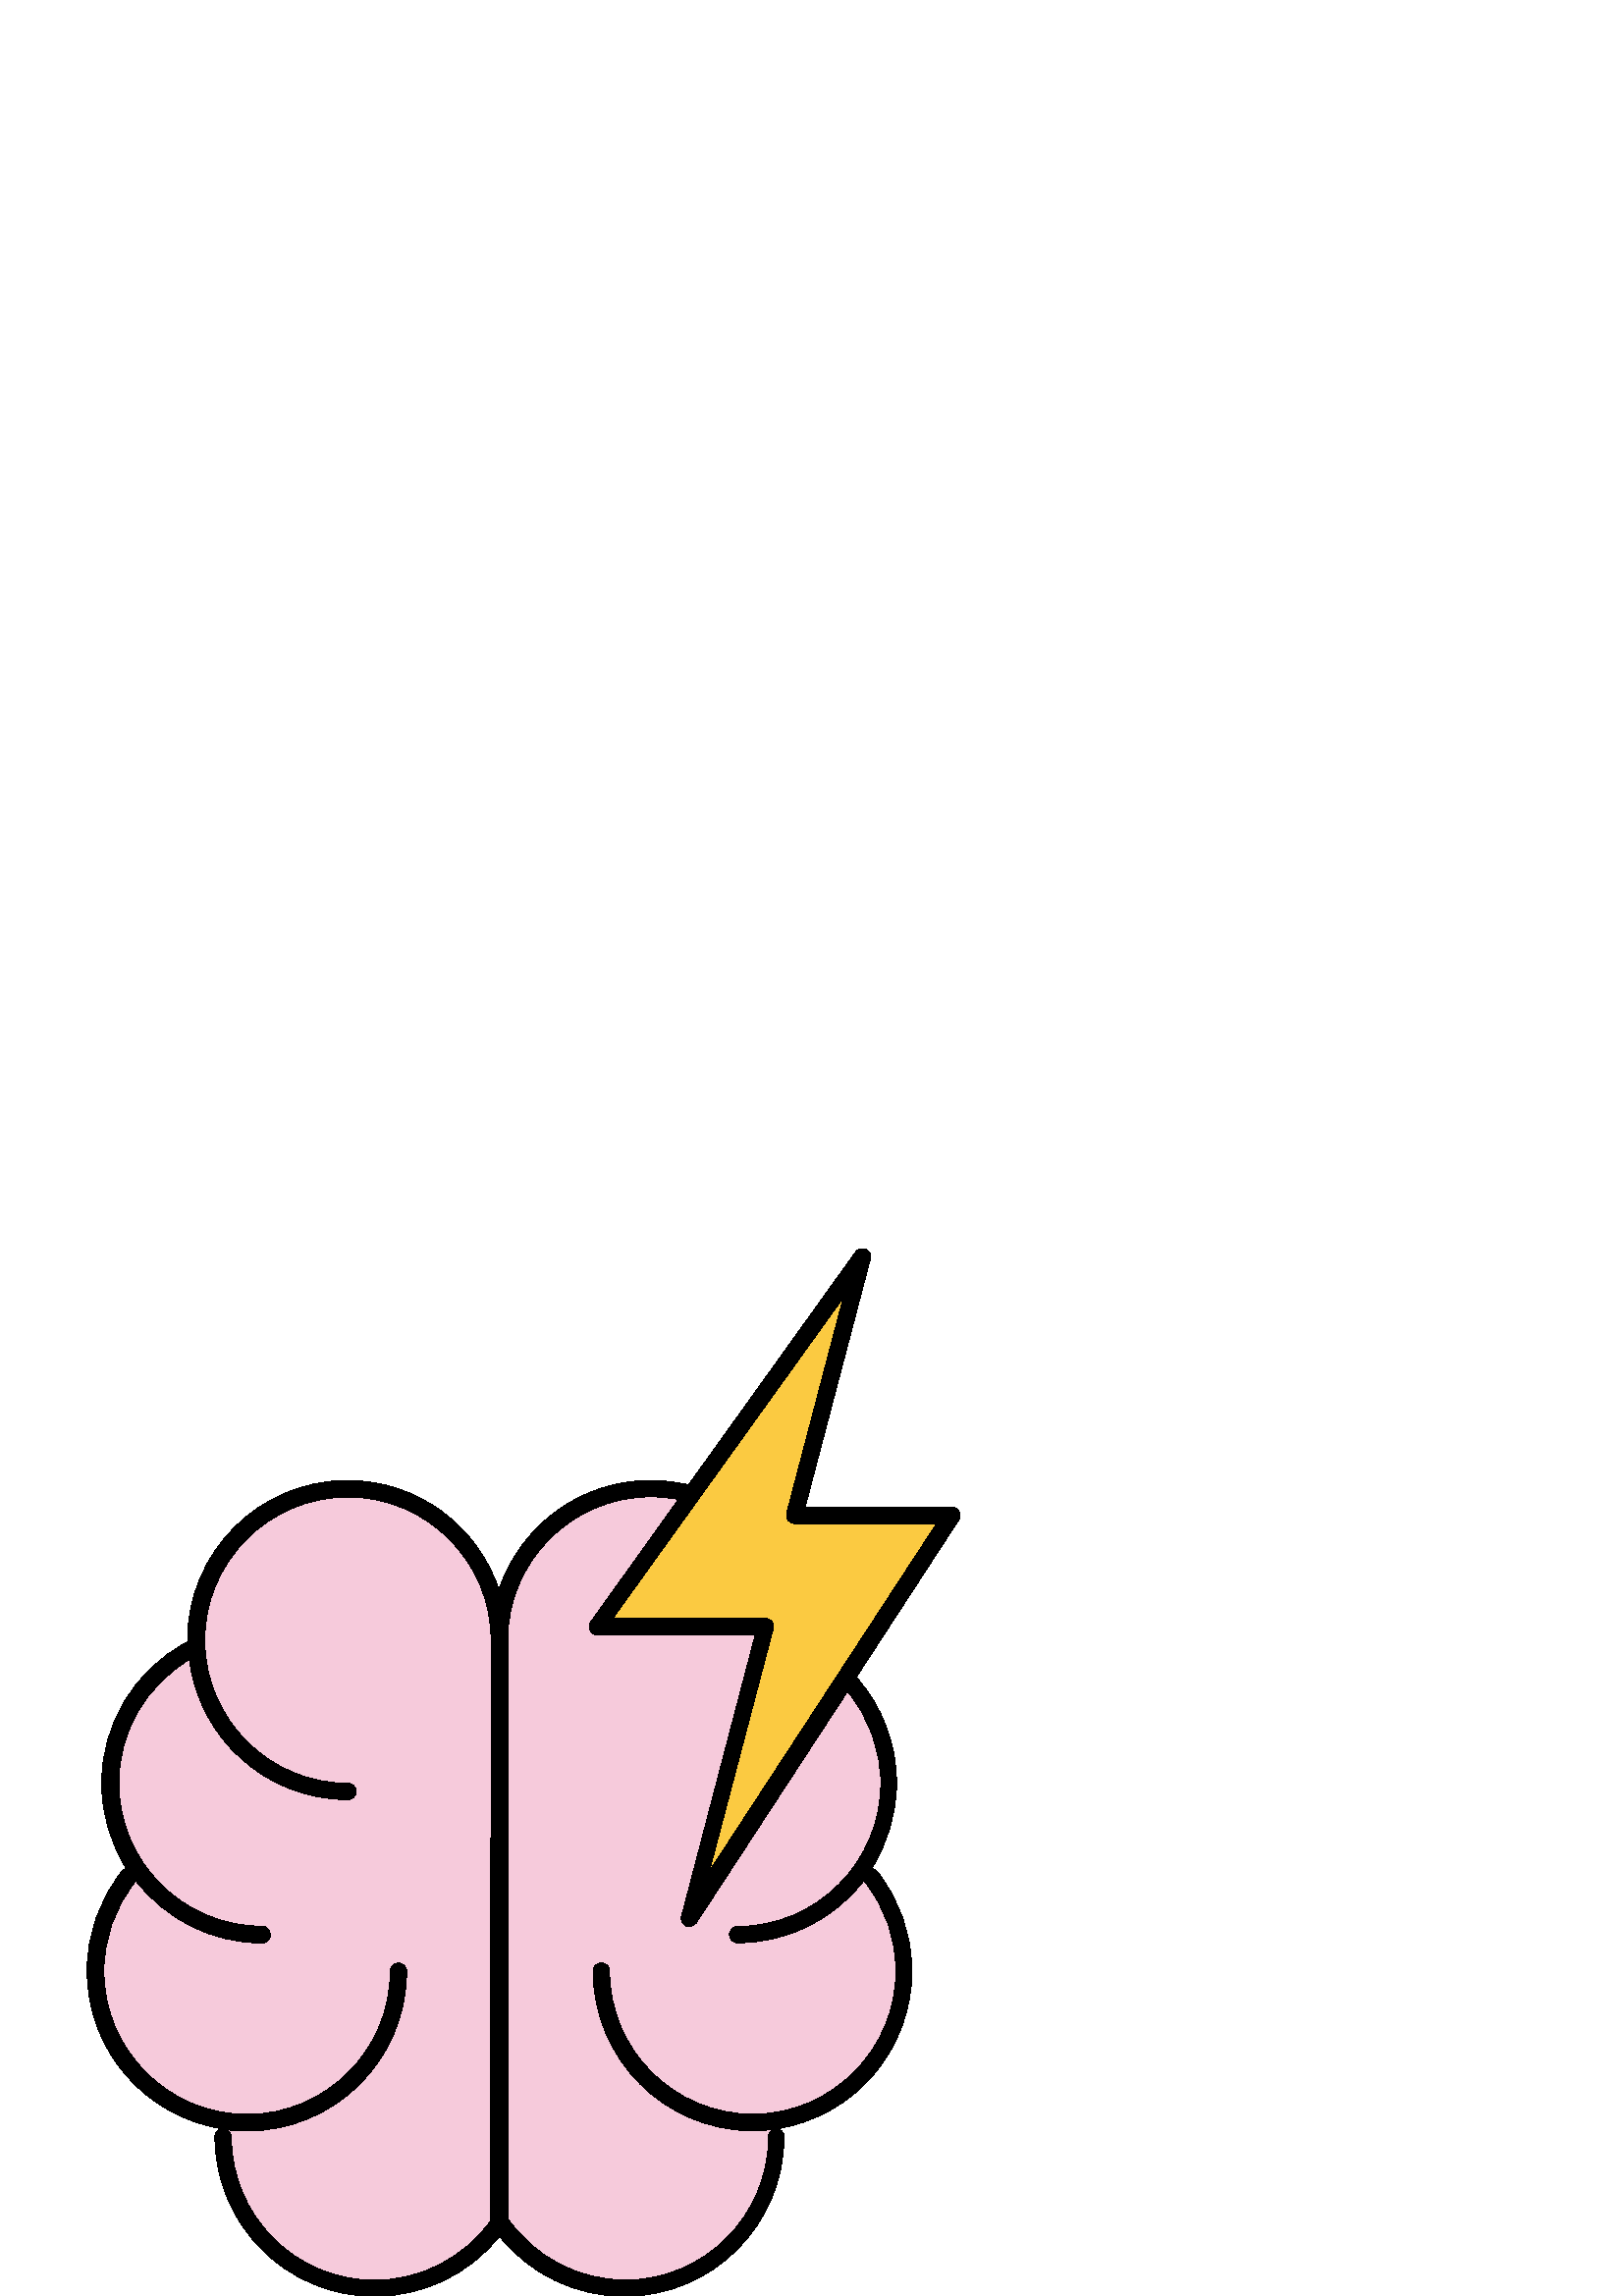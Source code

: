 %!PS-Adobe-3.0 EPSF-3.0
%%Pages: 1
%%DocumentData: Clean7Bit
%%LanguageLevel: 2
%%BoundingBox: 31 0 353 384
%%EndComments
%%BeginProlog
50 dict begin
/q { gsave } bind def
/Q { grestore } bind def
/cm { 6 array astore concat } bind def
/w { setlinewidth } bind def
/J { setlinecap } bind def
/j { setlinejoin } bind def
/M { setmiterlimit } bind def
/d { setdash } bind def
/m { moveto } bind def
/l { lineto } bind def
/c { curveto } bind def
/h { closepath } bind def
/re { exch dup neg 3 1 roll 5 3 roll moveto 0 rlineto
      0 exch rlineto 0 rlineto closepath } bind def
/S { stroke } bind def
/f { fill } bind def
/f* { eofill } bind def
/n { newpath } bind def
/W { clip } bind def
/W* { eoclip } bind def
/BT { } bind def
/ET { } bind def
/BDC { mark 3 1 roll /BDC pdfmark } bind def
/EMC { mark /EMC pdfmark } bind def
/cairo_store_point { /cairo_point_y exch def /cairo_point_x exch def } def
/Tj { show currentpoint cairo_store_point } bind def
/TJ {
  {
    dup
    type /stringtype eq
    { show } { -0.001 mul 0 cairo_font_matrix dtransform rmoveto } ifelse
  } forall
  currentpoint cairo_store_point
} bind def
/cairo_selectfont { cairo_font_matrix aload pop pop pop 0 0 6 array astore
    cairo_font exch selectfont cairo_point_x cairo_point_y moveto } bind def
/Tf { pop /cairo_font exch def /cairo_font_matrix where
      { pop cairo_selectfont } if } bind def
/Td { matrix translate cairo_font_matrix matrix concatmatrix dup
      /cairo_font_matrix exch def dup 4 get exch 5 get cairo_store_point
      /cairo_font where { pop cairo_selectfont } if } bind def
/Tm { 2 copy 8 2 roll 6 array astore /cairo_font_matrix exch def
      cairo_store_point /cairo_font where { pop cairo_selectfont } if } bind def
/g { setgray } bind def
/rg { setrgbcolor } bind def
/d1 { setcachedevice } bind def
/cairo_data_source {
  CairoDataIndex CairoData length lt
    { CairoData CairoDataIndex get /CairoDataIndex CairoDataIndex 1 add def }
    { () } ifelse
} def
/cairo_flush_ascii85_file { cairo_ascii85_file status { cairo_ascii85_file flushfile } if } def
/cairo_image { image cairo_flush_ascii85_file } def
/cairo_imagemask { imagemask cairo_flush_ascii85_file } def
%%EndProlog
%%BeginSetup
%%EndSetup
%%Page: 1 1
%%BeginPageSetup
%%PageBoundingBox: 31 0 353 384
%%EndPageSetup
q 31 0 322 384 rectclip
1 0 0 -1 0 384 cm q
0.965 0.792 0.859 rg
96.074 254.398 m 77.25 254.398 60.375 245.398 49.727 231.523 c 49.648 231.676
 49.5 231.898 49.426 232.051 c 41.926 241.426 38.023 252.75 38.023 264.75
 c 38.023 293.699 61.574 317.25 90.523 317.25 c 119.477 317.25 143.023 293.699
 143.023 264.75 c 143.023 263.102 144.375 261.75 146.023 261.75 c 147.676
 261.75 149.023 263.102 149.023 264.75 c 149.023 297 122.773 323.324 90.449
 323.324 c 87.977 323.324 85.5 323.176 83.023 322.875 c 84.074 323.324 84.75
 324.375 84.75 325.574 c 84.75 354.523 108.301 378.074 137.25 378.074 c 
154.051 378.074 169.875 369.977 179.773 356.398 c 180 143.324 l 180 114.375
 156.449 90.824 127.5 90.824 c 98.551 90.824 75 114.375 75 143.324 c 75 
172.273 98.551 195.824 127.5 195.824 c 129.148 195.824 130.5 197.176 130.5
 198.824 c 130.5 200.477 129.148 201.824 127.5 201.824 c 97.648 201.824 
72.898 179.398 69.375 150.449 c 53.324 159.898 43.5 177.074 43.5 195.75 
c 43.5 224.699 67.051 248.25 96 248.25 c 97.648 248.25 99 249.602 99 251.25
 c 99.148 252.977 97.727 254.398 96.074 254.398 c h
96.074 254.398 m f*
228.977 378.148 m 257.926 378.148 281.477 354.602 281.477 325.648 c 281.477
 324.449 282.148 323.398 283.199 322.949 c 280.801 323.25 278.324 323.398
 275.773 323.398 c 243.523 323.398 217.199 297.148 217.199 264.824 c 217.199
 263.176 218.551 261.824 220.199 261.824 c 221.852 261.824 223.199 263.176
 223.199 264.824 c 223.199 293.773 246.75 317.324 275.699 317.324 c 304.648
 317.324 328.199 293.773 328.199 264.824 c 328.199 252.824 324.227 241.5
 316.801 232.125 c 316.648 231.977 316.574 231.824 316.5 231.602 c 305.773
 245.477 288.977 254.477 270.148 254.477 c 268.5 254.477 267.148 253.125
 267.148 251.477 c 267.148 249.824 268.5 248.477 270.148 248.477 c 299.102
 248.477 322.648 224.926 322.648 195.977 c 322.648 183.523 318.301 171.75
 310.426 162.301 c 255 247.125 l 254.398 248.023 253.5 248.477 252.449 248.477
 c 252.074 248.477 251.625 248.398 251.25 248.25 c 249.898 247.648 249.227
 246.148 249.602 244.727 c 276.602 141.602 l 218.773 141.602 l 217.648 141.602
 216.602 141 216.074 139.949 c 215.551 138.977 215.625 137.773 216.301 136.801
 c 248.477 91.875 l 245.176 91.199 241.801 90.898 238.352 90.898 c 209.398
 90.898 185.852 114.449 185.852 143.398 c 185.625 355.727 l 195.75 369.824
 211.801 378.148 228.977 378.148 c h
228.977 378.148 m f*
0.984 0.792 0.255 rg
280.727 135.523 m 281.625 135.523 282.523 135.977 283.125 136.727 c 283.727
 137.477 283.875 138.449 283.648 139.352 c 260.324 228.301 l 343.648 100.801
 l 291.602 100.801 l 290.699 100.801 289.801 100.352 289.199 99.602 c 288.602
 98.852 288.449 97.875 288.676 96.977 c 309.449 17.852 l 225 135.523 l h
280.727 135.523 m f*
0 g
44.699 228.301 m 36.375 238.727 31.949 251.324 31.949 264.75 c 31.949 293.926
 53.398 318.227 81.301 322.648 c 79.875 322.875 78.824 324.148 78.824 325.574
 c 78.824 357.824 105.074 384.148 137.398 384.148 c 155.25 384.148 172.051
 375.977 183.148 362.102 c 194.25 375.977 211.051 384.148 228.898 384.148
 c 261.148 384.148 287.477 357.898 287.477 325.574 c 287.477 324.074 286.426
 322.875 285 322.648 c 312.898 318.227 334.352 294 334.352 264.75 c 334.352
 251.398 329.926 238.801 321.602 228.301 c 321.074 227.625 320.398 227.25
 319.574 227.176 c 325.352 218.102 328.727 207.375 328.727 195.898 c 328.727
 181.426 323.477 167.773 313.949 157.051 c 351.523 99.375 l 352.125 98.477
 352.199 97.273 351.676 96.301 c 351.148 95.324 350.176 94.727 349.051 94.727
 c 295.199 94.727 l 319.125 3.602 l 319.5 2.176 318.824 0.75 317.477 0.148
 c 316.199 -0.449 314.625 -0.074 313.727 1.125 c 252.449 86.551 l 247.949
 85.426 243.227 84.898 238.5 84.898 c 212.699 84.898 190.727 101.699 182.926
 124.949 c 175.199 101.699 153.227 84.898 127.352 84.898 c 95.102 84.898
 68.773 111.148 68.773 143.477 c 68.773 144.148 l 68.551 144.227 68.324 
144.301 68.102 144.449 c 49.125 154.648 37.273 174.449 37.273 195.977 c 
37.273 207.449 40.648 218.25 46.352 227.25 c 45.898 227.324 45.227 227.699
 44.699 228.301 c h
309.227 17.773 m 288.449 96.898 l 288.227 97.801 288.375 98.773 288.977
 99.523 c 289.574 100.273 290.398 100.727 291.375 100.727 c 343.426 100.727
 l 260.102 228.227 l 283.5 139.273 l 283.727 138.375 283.574 137.398 282.977
 136.648 c 282.375 135.898 281.551 135.449 280.574 135.449 c 224.699 135.449
 l h
186.148 143.398 m 186.148 114.449 209.699 90.898 238.648 90.898 c 242.023
 90.898 245.477 91.199 248.773 91.875 c 216.602 136.801 l 215.926 137.699
 215.852 138.898 216.375 139.949 c 216.898 140.926 217.949 141.602 219.074
 141.602 c 276.898 141.602 l 249.898 244.727 l 249.523 246.148 250.273 247.648
 251.551 248.25 c 251.926 248.398 252.375 248.477 252.75 248.477 c 253.727
 248.477 254.699 247.949 255.301 247.125 c 310.727 162.301 l 318.602 171.75
 322.949 183.523 322.949 195.977 c 322.949 224.926 299.398 248.477 270.449
 248.477 c 268.801 248.477 267.449 249.824 267.449 251.477 c 267.449 253.125
 268.801 254.477 270.449 254.477 c 289.352 254.477 306.074 245.477 316.801
 231.602 c 316.875 231.75 317.023 231.977 317.102 232.125 c 324.602 241.5
 328.5 252.824 328.5 264.824 c 328.5 293.773 304.949 317.324 276 317.324
 c 247.051 317.324 223.5 293.773 223.5 264.824 c 223.5 263.176 222.148 261.824
 220.5 261.824 c 218.852 261.824 217.5 263.176 217.5 264.824 c 217.5 297.074
 243.75 323.398 276.074 323.398 c 278.551 323.398 281.023 323.25 283.5 322.949
 c 282.449 323.398 281.773 324.449 281.773 325.648 c 281.773 354.602 258.227
 378.148 229.273 378.148 c 212.176 378.148 196.125 369.824 186.301 355.801
 c h
96.074 248.398 m 67.125 248.398 43.574 224.852 43.574 195.898 c 43.574 
177.227 53.477 160.051 69.449 150.602 c 72.977 179.477 97.727 201.977 127.574
 201.977 c 129.227 201.977 130.574 200.625 130.574 198.977 c 130.574 197.324
 129.227 195.977 127.574 195.977 c 98.625 195.977 75.074 172.426 75.074 
143.477 c 75.074 114.523 98.625 90.977 127.574 90.977 c 156.523 90.977 180.074
 114.523 180.074 143.477 c 179.852 356.551 l 169.949 370.125 154.125 378.227
 137.324 378.227 c 108.375 378.227 84.824 354.676 84.824 325.727 c 84.824
 324.523 84.148 323.477 83.102 323.023 c 85.5 323.324 87.977 323.477 90.523
 323.477 c 122.773 323.477 149.102 297.227 149.102 264.898 c 149.102 263.25
 147.75 261.898 146.102 261.898 c 144.449 261.898 143.102 263.25 143.102
 264.898 c 143.102 293.852 119.551 317.398 90.602 317.398 c 61.648 317.398
 38.102 293.852 38.102 264.898 c 38.102 252.898 42.074 241.574 49.5 232.199
 c 49.648 232.051 49.727 231.898 49.801 231.676 c 60.523 245.551 77.324 
254.551 96.148 254.551 c 97.801 254.551 99.148 253.199 99.148 251.551 c 
99 249.824 97.727 248.398 96.074 248.398 c h
96.074 248.398 m f*
Q Q
showpage
%%Trailer
end
%%EOF
